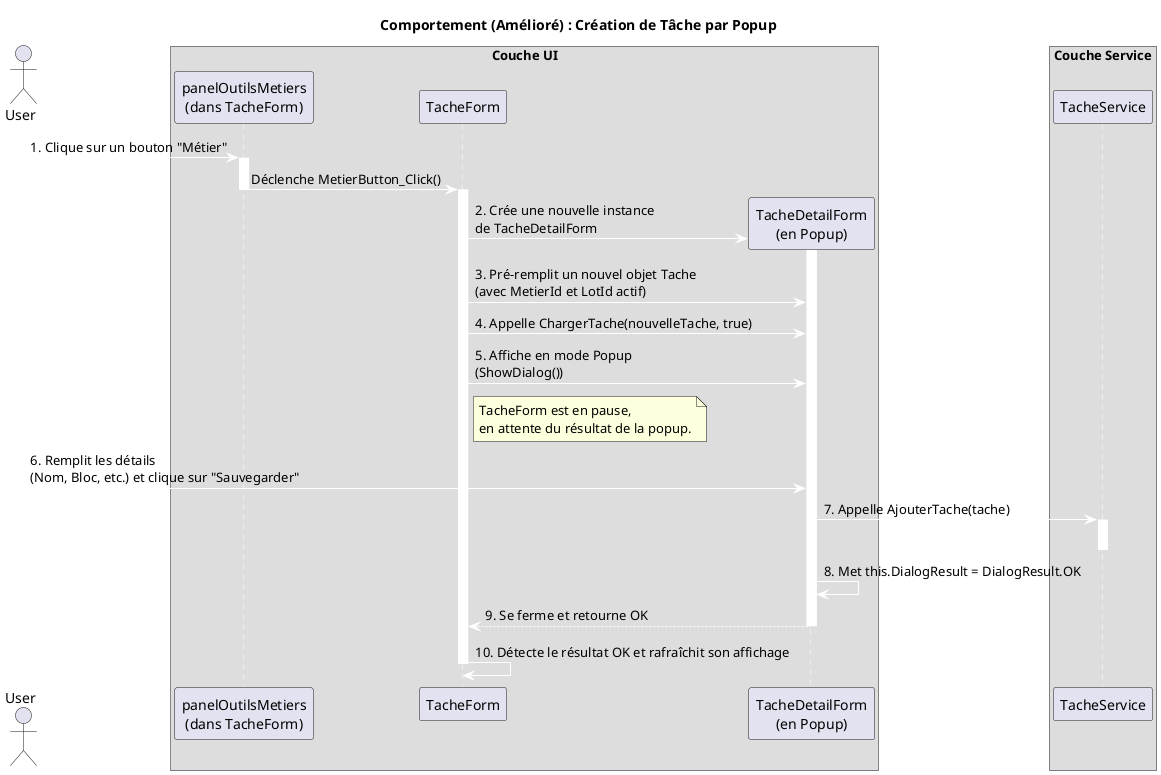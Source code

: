 @startuml
' --- Configuration ---
skinparam componentStyle uml2
skinparam sequence { 
    ArrowColor #1E8449, 
    LifeLineBorderColor #239B56, 
    ParticipantBackgroundColor #E8F8F5 }

title Comportement (Amélioré) : Création de Tâche par Popup

actor User

box "Couche UI"
    participant "panelOutilsMetiers\n(dans TacheForm)" as PanelMetiers
    participant "TacheForm" as UI
    participant "TacheDetailForm\n(en Popup)" as DetailPopup
end box

box "Couche Service"
    participant "TacheService" as TacheSvc
end box

User -> PanelMetiers : 1. Clique sur un bouton "Métier"
activate PanelMetiers

PanelMetiers -> UI : Déclenche MetierButton_Click()
deactivate PanelMetiers
activate UI

UI -> DetailPopup ** : 2. Crée une nouvelle instance\nde TacheDetailForm
activate DetailPopup

UI -> DetailPopup : 3. Pré-remplit un nouvel objet Tache\n(avec MetierId et LotId actif)
UI -> DetailPopup : 4. Appelle ChargerTache(nouvelleTache, true)

UI -> DetailPopup : 5. Affiche en mode Popup\n(ShowDialog())
note right of UI : TacheForm est en pause,\nen attente du résultat de la popup.

User -> DetailPopup : 6. Remplit les détails\n(Nom, Bloc, etc.) et clique sur "Sauvegarder"

DetailPopup -> TacheSvc : 7. Appelle AjouterTache(tache)
activate TacheSvc
deactivate TacheSvc

DetailPopup -> DetailPopup : 8. Met this.DialogResult = DialogResult.OK
DetailPopup --> UI : 9. Se ferme et retourne OK
deactivate DetailPopup

UI -> UI : 10. Détecte le résultat OK et rafraîchit son affichage
deactivate UI
@enduml